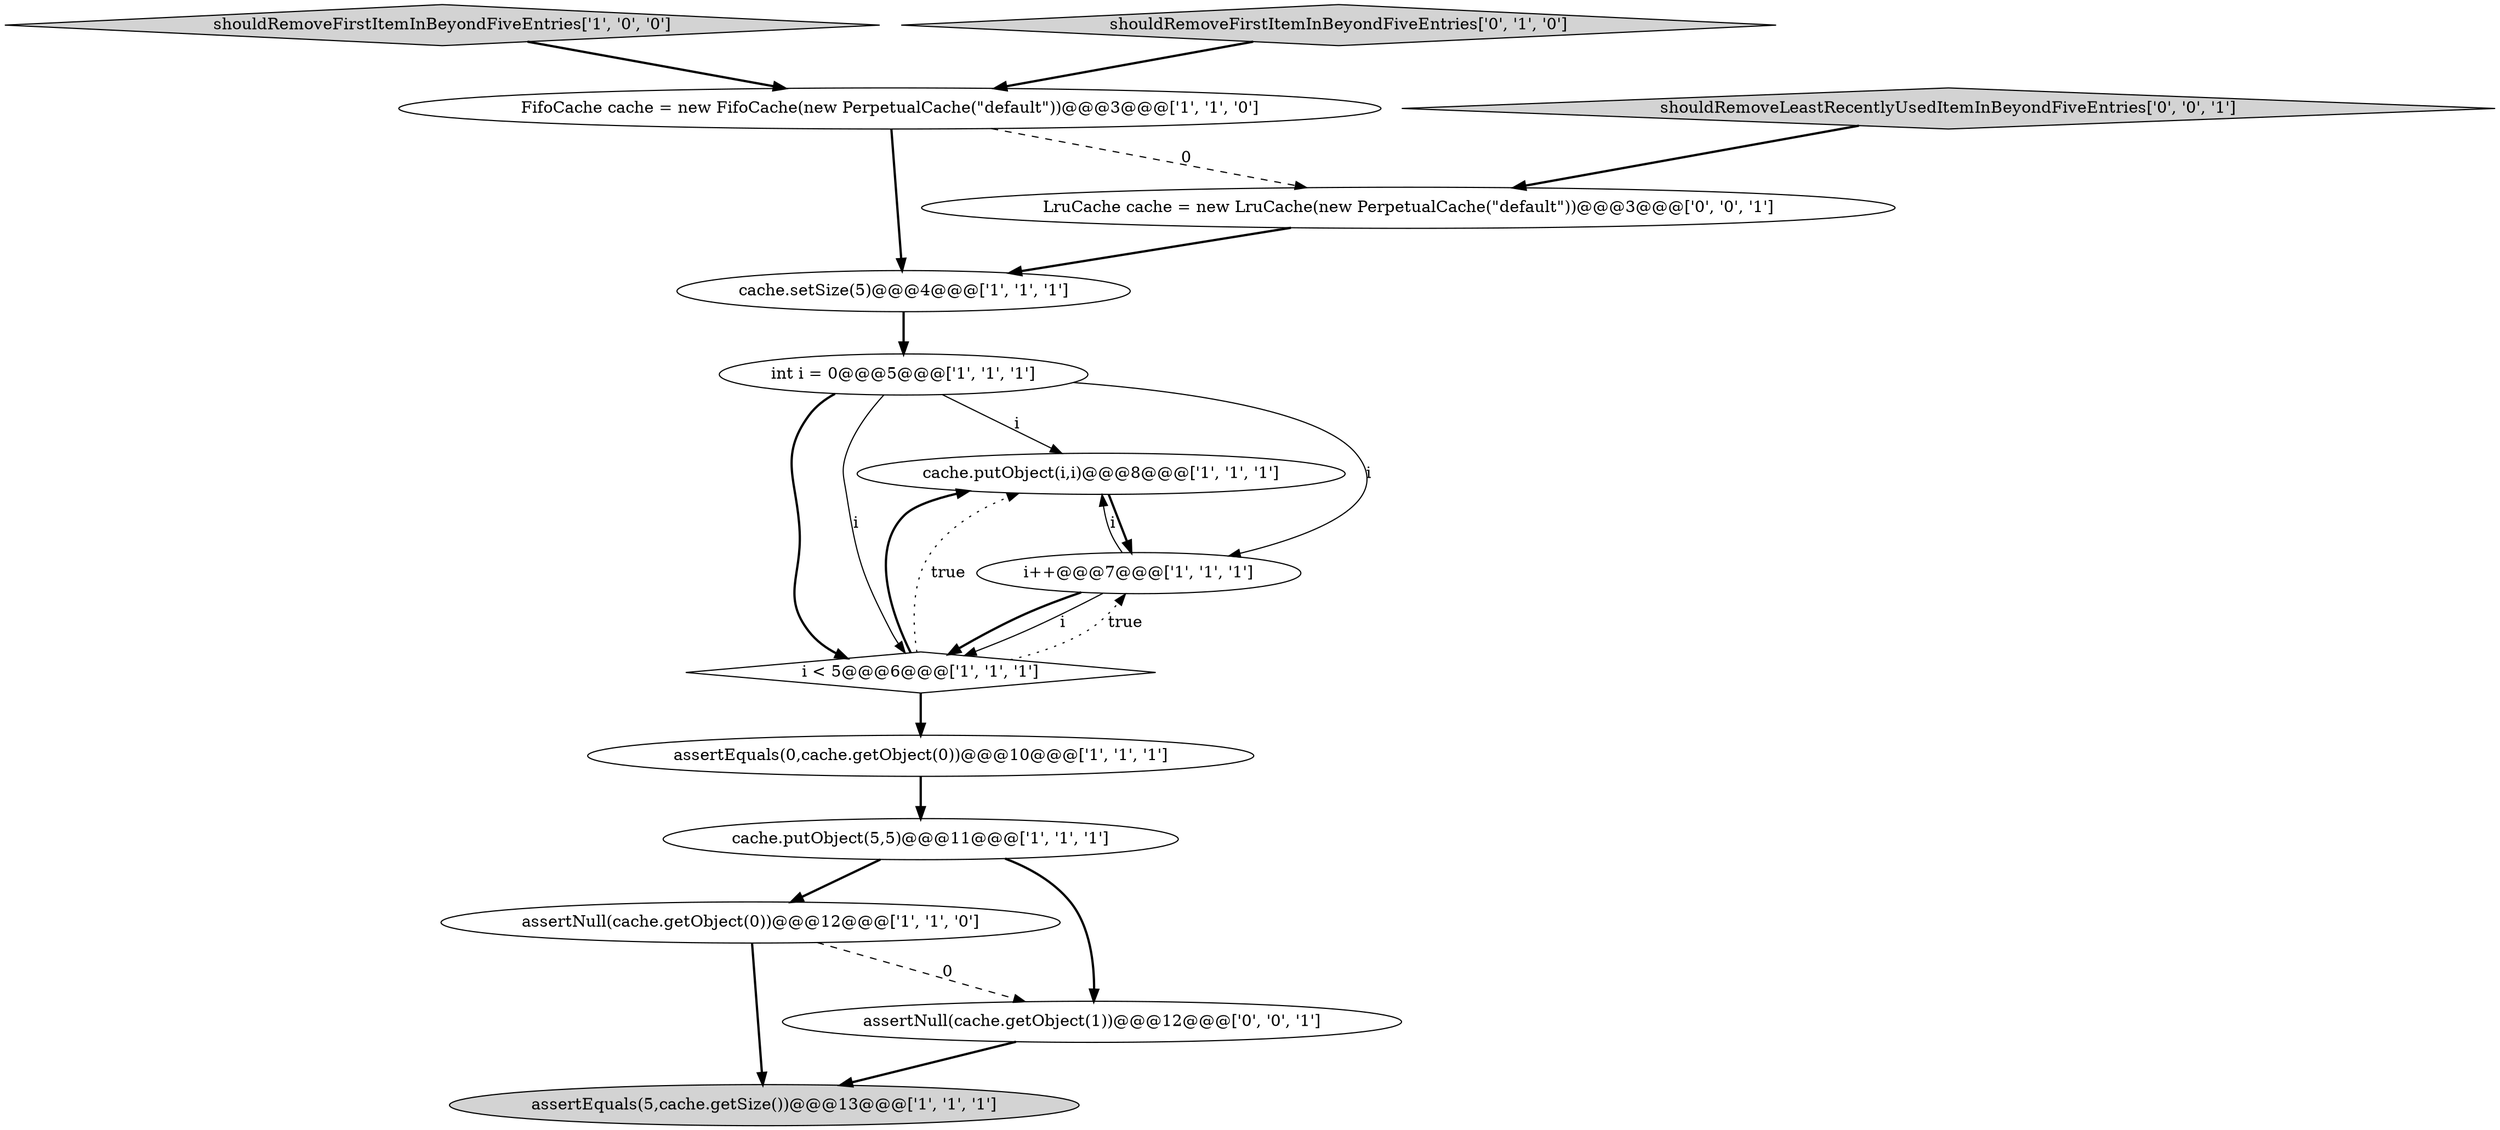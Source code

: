 digraph {
3 [style = filled, label = "cache.setSize(5)@@@4@@@['1', '1', '1']", fillcolor = white, shape = ellipse image = "AAA0AAABBB1BBB"];
12 [style = filled, label = "assertNull(cache.getObject(1))@@@12@@@['0', '0', '1']", fillcolor = white, shape = ellipse image = "AAA0AAABBB3BBB"];
9 [style = filled, label = "shouldRemoveFirstItemInBeyondFiveEntries['1', '0', '0']", fillcolor = lightgray, shape = diamond image = "AAA0AAABBB1BBB"];
14 [style = filled, label = "shouldRemoveLeastRecentlyUsedItemInBeyondFiveEntries['0', '0', '1']", fillcolor = lightgray, shape = diamond image = "AAA0AAABBB3BBB"];
2 [style = filled, label = "int i = 0@@@5@@@['1', '1', '1']", fillcolor = white, shape = ellipse image = "AAA0AAABBB1BBB"];
0 [style = filled, label = "FifoCache cache = new FifoCache(new PerpetualCache(\"default\"))@@@3@@@['1', '1', '0']", fillcolor = white, shape = ellipse image = "AAA0AAABBB1BBB"];
6 [style = filled, label = "assertNull(cache.getObject(0))@@@12@@@['1', '1', '0']", fillcolor = white, shape = ellipse image = "AAA0AAABBB1BBB"];
7 [style = filled, label = "assertEquals(0,cache.getObject(0))@@@10@@@['1', '1', '1']", fillcolor = white, shape = ellipse image = "AAA0AAABBB1BBB"];
10 [style = filled, label = "cache.putObject(i,i)@@@8@@@['1', '1', '1']", fillcolor = white, shape = ellipse image = "AAA0AAABBB1BBB"];
4 [style = filled, label = "i < 5@@@6@@@['1', '1', '1']", fillcolor = white, shape = diamond image = "AAA0AAABBB1BBB"];
11 [style = filled, label = "shouldRemoveFirstItemInBeyondFiveEntries['0', '1', '0']", fillcolor = lightgray, shape = diamond image = "AAA0AAABBB2BBB"];
13 [style = filled, label = "LruCache cache = new LruCache(new PerpetualCache(\"default\"))@@@3@@@['0', '0', '1']", fillcolor = white, shape = ellipse image = "AAA0AAABBB3BBB"];
8 [style = filled, label = "assertEquals(5,cache.getSize())@@@13@@@['1', '1', '1']", fillcolor = lightgray, shape = ellipse image = "AAA0AAABBB1BBB"];
5 [style = filled, label = "i++@@@7@@@['1', '1', '1']", fillcolor = white, shape = ellipse image = "AAA0AAABBB1BBB"];
1 [style = filled, label = "cache.putObject(5,5)@@@11@@@['1', '1', '1']", fillcolor = white, shape = ellipse image = "AAA0AAABBB1BBB"];
0->3 [style = bold, label=""];
4->10 [style = bold, label=""];
4->5 [style = dotted, label="true"];
7->1 [style = bold, label=""];
9->0 [style = bold, label=""];
4->10 [style = dotted, label="true"];
5->4 [style = solid, label="i"];
2->10 [style = solid, label="i"];
2->4 [style = bold, label=""];
4->7 [style = bold, label=""];
6->12 [style = dashed, label="0"];
11->0 [style = bold, label=""];
1->6 [style = bold, label=""];
10->5 [style = bold, label=""];
3->2 [style = bold, label=""];
13->3 [style = bold, label=""];
12->8 [style = bold, label=""];
5->4 [style = bold, label=""];
2->4 [style = solid, label="i"];
6->8 [style = bold, label=""];
0->13 [style = dashed, label="0"];
1->12 [style = bold, label=""];
14->13 [style = bold, label=""];
5->10 [style = solid, label="i"];
2->5 [style = solid, label="i"];
}
